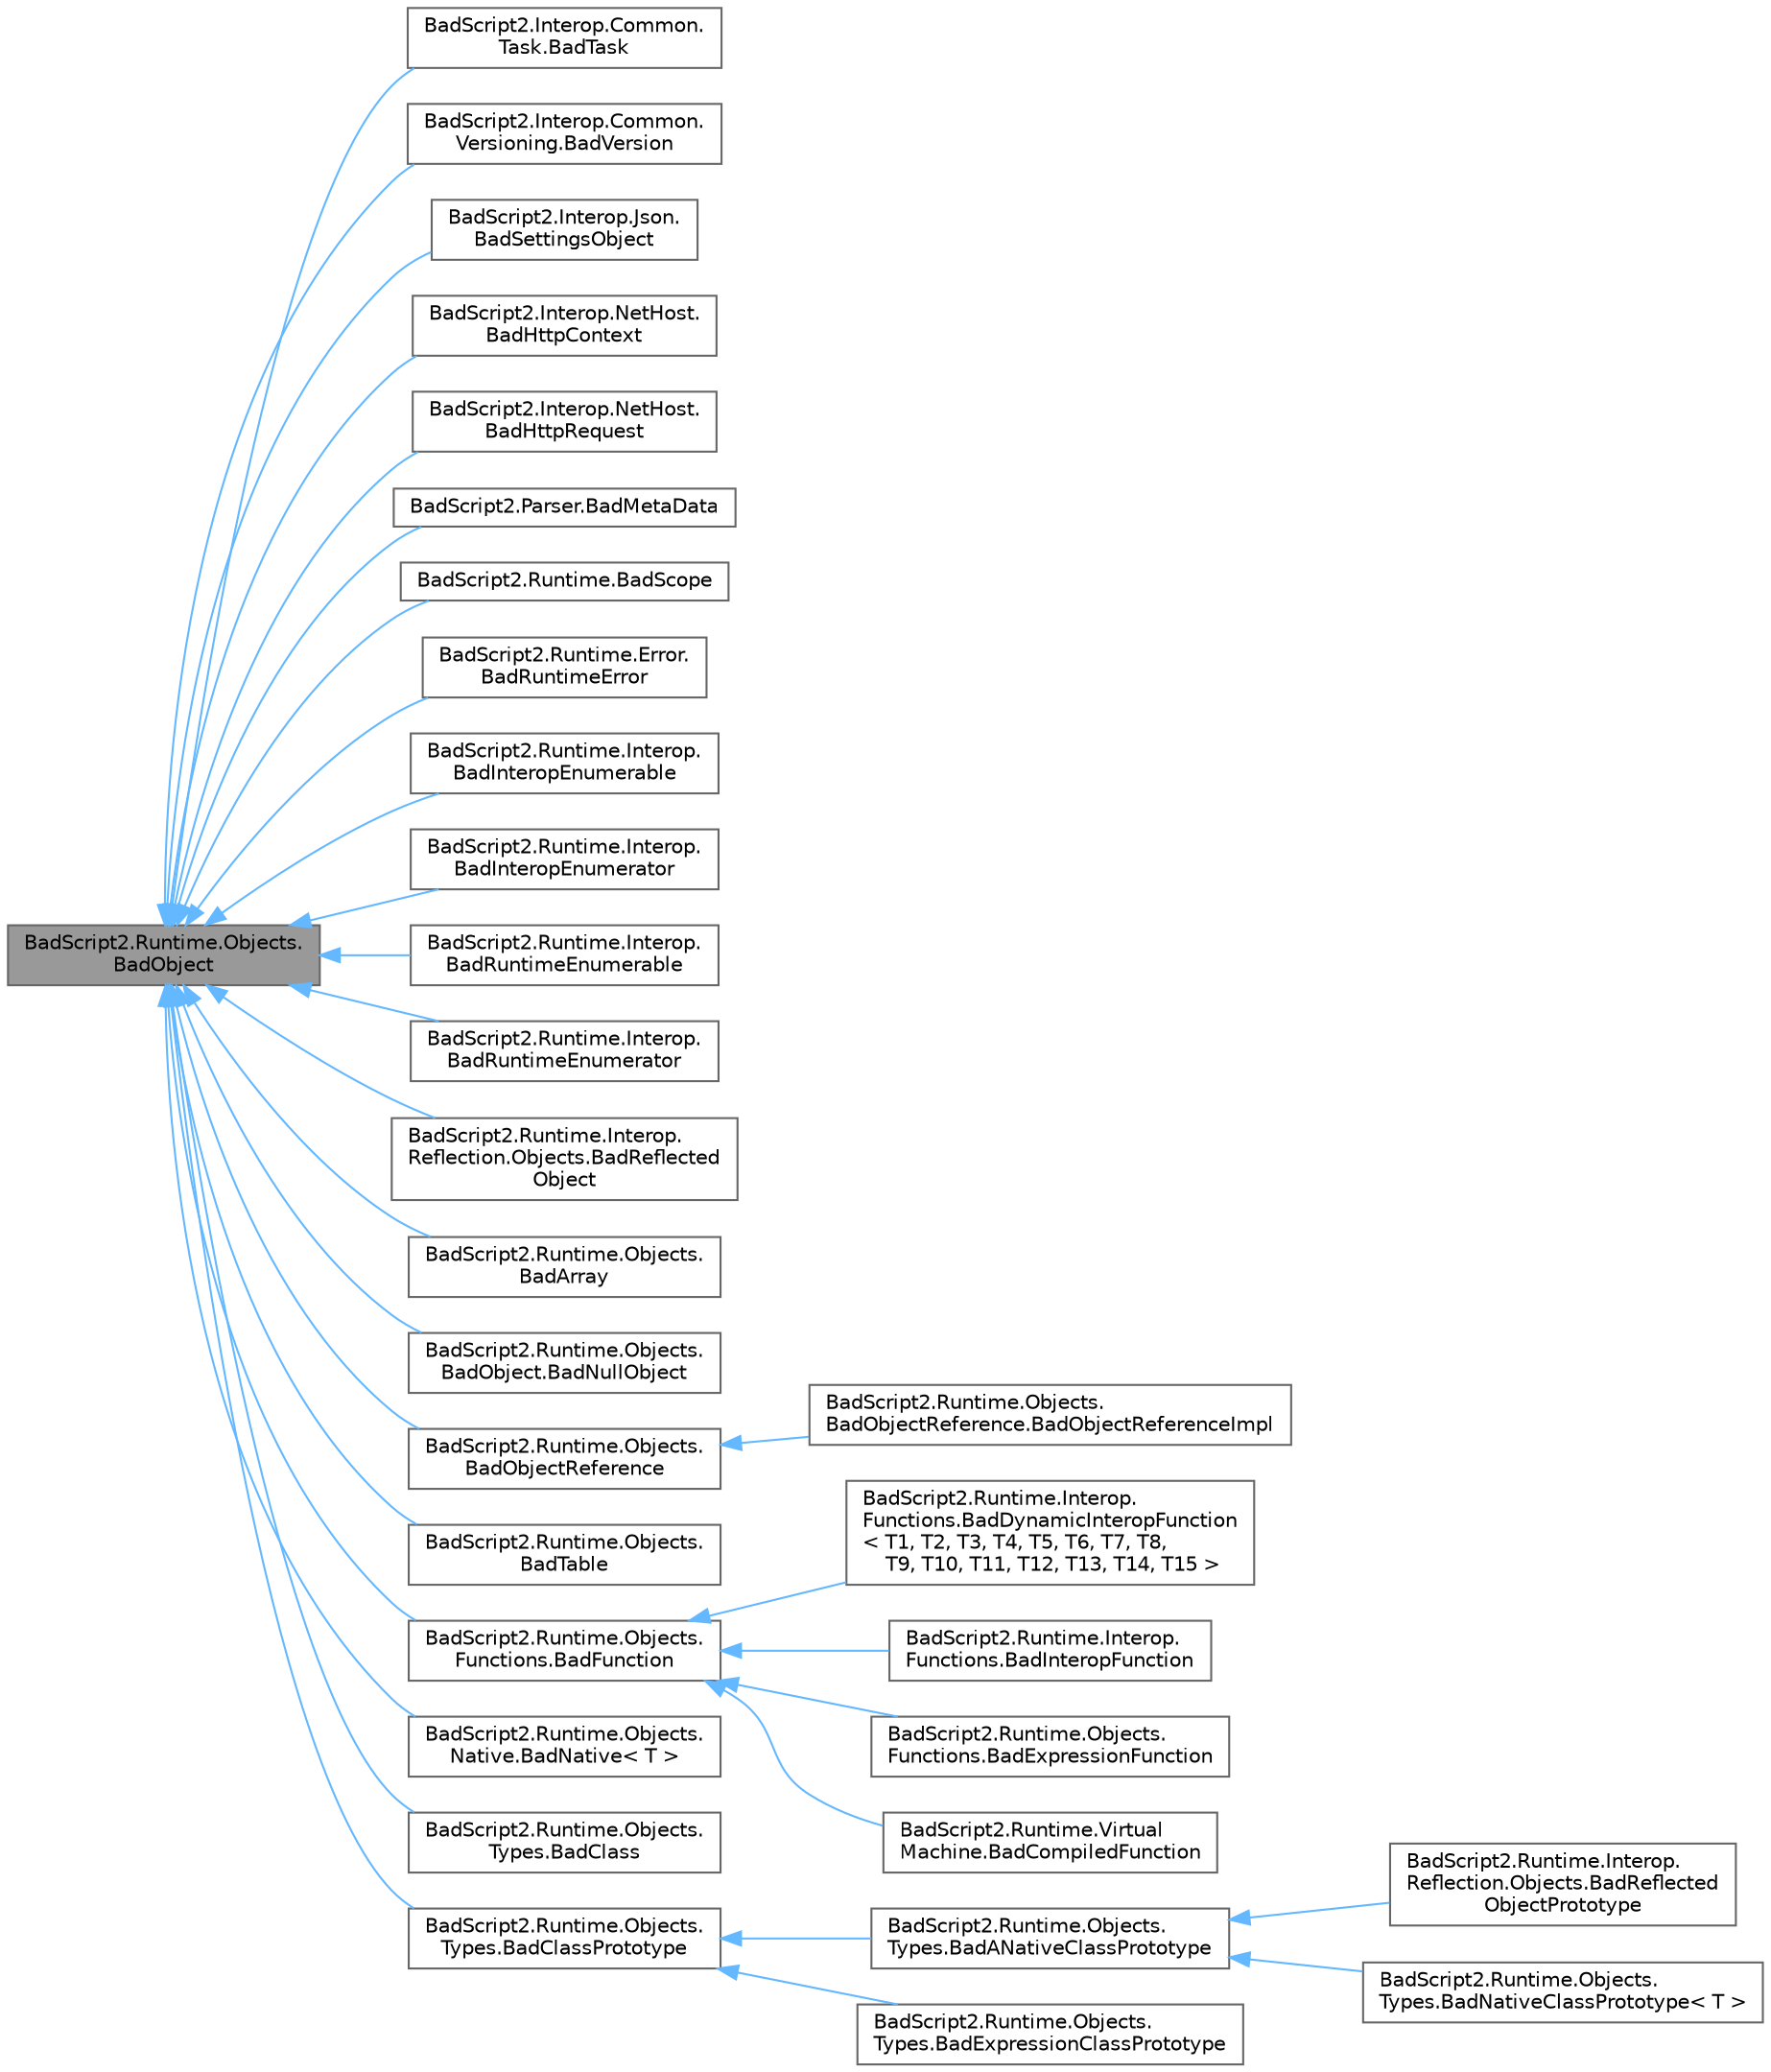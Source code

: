 digraph "BadScript2.Runtime.Objects.BadObject"
{
 // LATEX_PDF_SIZE
  bgcolor="transparent";
  edge [fontname=Helvetica,fontsize=10,labelfontname=Helvetica,labelfontsize=10];
  node [fontname=Helvetica,fontsize=10,shape=box,height=0.2,width=0.4];
  rankdir="LR";
  Node1 [id="Node000001",label="BadScript2.Runtime.Objects.\lBadObject",height=0.2,width=0.4,color="gray40", fillcolor="grey60", style="filled", fontcolor="black",tooltip=" "];
  Node1 -> Node2 [id="edge1_Node000001_Node000002",dir="back",color="steelblue1",style="solid",tooltip=" "];
  Node2 [id="Node000002",label="BadScript2.Interop.Common.\lTask.BadTask",height=0.2,width=0.4,color="gray40", fillcolor="white", style="filled",URL="$class_bad_script2_1_1_interop_1_1_common_1_1_task_1_1_bad_task.html",tooltip="Implements a Task Object."];
  Node1 -> Node3 [id="edge2_Node000001_Node000003",dir="back",color="steelblue1",style="solid",tooltip=" "];
  Node3 [id="Node000003",label="BadScript2.Interop.Common.\lVersioning.BadVersion",height=0.2,width=0.4,color="gray40", fillcolor="white", style="filled",URL="$class_bad_script2_1_1_interop_1_1_common_1_1_versioning_1_1_bad_version.html",tooltip="Implements a Version Object."];
  Node1 -> Node4 [id="edge3_Node000001_Node000004",dir="back",color="steelblue1",style="solid",tooltip=" "];
  Node4 [id="Node000004",label="BadScript2.Interop.Json.\lBadSettingsObject",height=0.2,width=0.4,color="gray40", fillcolor="white", style="filled",URL="$class_bad_script2_1_1_interop_1_1_json_1_1_bad_settings_object.html",tooltip="Implements a Settings Object Wrapper."];
  Node1 -> Node5 [id="edge4_Node000001_Node000005",dir="back",color="steelblue1",style="solid",tooltip=" "];
  Node5 [id="Node000005",label="BadScript2.Interop.NetHost.\lBadHttpContext",height=0.2,width=0.4,color="gray40", fillcolor="white", style="filled",URL="$class_bad_script2_1_1_interop_1_1_net_host_1_1_bad_http_context.html",tooltip=" "];
  Node1 -> Node6 [id="edge5_Node000001_Node000006",dir="back",color="steelblue1",style="solid",tooltip=" "];
  Node6 [id="Node000006",label="BadScript2.Interop.NetHost.\lBadHttpRequest",height=0.2,width=0.4,color="gray40", fillcolor="white", style="filled",URL="$class_bad_script2_1_1_interop_1_1_net_host_1_1_bad_http_request.html",tooltip=" "];
  Node1 -> Node7 [id="edge6_Node000001_Node000007",dir="back",color="steelblue1",style="solid",tooltip=" "];
  Node7 [id="Node000007",label="BadScript2.Parser.BadMetaData",height=0.2,width=0.4,color="gray40", fillcolor="white", style="filled",URL="$class_bad_script2_1_1_parser_1_1_bad_meta_data.html",tooltip=" "];
  Node1 -> Node8 [id="edge7_Node000001_Node000008",dir="back",color="steelblue1",style="solid",tooltip=" "];
  Node8 [id="Node000008",label="BadScript2.Runtime.BadScope",height=0.2,width=0.4,color="gray40", fillcolor="white", style="filled",URL="$class_bad_script2_1_1_runtime_1_1_bad_scope.html",tooltip="Implements the Scope for the Script Engine."];
  Node1 -> Node9 [id="edge8_Node000001_Node000009",dir="back",color="steelblue1",style="solid",tooltip=" "];
  Node9 [id="Node000009",label="BadScript2.Runtime.Error.\lBadRuntimeError",height=0.2,width=0.4,color="gray40", fillcolor="white", style="filled",URL="$class_bad_script2_1_1_runtime_1_1_error_1_1_bad_runtime_error.html",tooltip="Implements the Error Object Type."];
  Node1 -> Node10 [id="edge9_Node000001_Node000010",dir="back",color="steelblue1",style="solid",tooltip=" "];
  Node10 [id="Node000010",label="BadScript2.Runtime.Interop.\lBadInteropEnumerable",height=0.2,width=0.4,color="gray40", fillcolor="white", style="filled",URL="$class_bad_script2_1_1_runtime_1_1_interop_1_1_bad_interop_enumerable.html",tooltip=" "];
  Node1 -> Node11 [id="edge10_Node000001_Node000011",dir="back",color="steelblue1",style="solid",tooltip=" "];
  Node11 [id="Node000011",label="BadScript2.Runtime.Interop.\lBadInteropEnumerator",height=0.2,width=0.4,color="gray40", fillcolor="white", style="filled",URL="$class_bad_script2_1_1_runtime_1_1_interop_1_1_bad_interop_enumerator.html",tooltip="Implements a simple wrapper for C# IEnumerators to be used in BS2."];
  Node1 -> Node12 [id="edge11_Node000001_Node000012",dir="back",color="steelblue1",style="solid",tooltip=" "];
  Node12 [id="Node000012",label="BadScript2.Runtime.Interop.\lBadRuntimeEnumerable",height=0.2,width=0.4,color="gray40", fillcolor="white", style="filled",URL="$class_bad_script2_1_1_runtime_1_1_interop_1_1_bad_runtime_enumerable.html",tooltip=" "];
  Node1 -> Node13 [id="edge12_Node000001_Node000013",dir="back",color="steelblue1",style="solid",tooltip=" "];
  Node13 [id="Node000013",label="BadScript2.Runtime.Interop.\lBadRuntimeEnumerator",height=0.2,width=0.4,color="gray40", fillcolor="white", style="filled",URL="$class_bad_script2_1_1_runtime_1_1_interop_1_1_bad_runtime_enumerator.html",tooltip=" "];
  Node1 -> Node14 [id="edge13_Node000001_Node000014",dir="back",color="steelblue1",style="solid",tooltip=" "];
  Node14 [id="Node000014",label="BadScript2.Runtime.Interop.\lReflection.Objects.BadReflected\lObject",height=0.2,width=0.4,color="gray40", fillcolor="white", style="filled",URL="$class_bad_script2_1_1_runtime_1_1_interop_1_1_reflection_1_1_objects_1_1_bad_reflected_object.html",tooltip=" "];
  Node1 -> Node15 [id="edge14_Node000001_Node000015",dir="back",color="steelblue1",style="solid",tooltip=" "];
  Node15 [id="Node000015",label="BadScript2.Runtime.Objects.\lBadArray",height=0.2,width=0.4,color="gray40", fillcolor="white", style="filled",URL="$class_bad_script2_1_1_runtime_1_1_objects_1_1_bad_array.html",tooltip="Implements a Dynamic List/Array for the BadScript Language."];
  Node1 -> Node16 [id="edge15_Node000001_Node000016",dir="back",color="steelblue1",style="solid",tooltip=" "];
  Node16 [id="Node000016",label="BadScript2.Runtime.Objects.\lBadObject.BadNullObject",height=0.2,width=0.4,color="gray40", fillcolor="white", style="filled",URL="$class_bad_script2_1_1_runtime_1_1_objects_1_1_bad_object_1_1_bad_null_object.html",tooltip="Implementation for the null-value."];
  Node1 -> Node17 [id="edge16_Node000001_Node000017",dir="back",color="steelblue1",style="solid",tooltip=" "];
  Node17 [id="Node000017",label="BadScript2.Runtime.Objects.\lBadObjectReference",height=0.2,width=0.4,color="gray40", fillcolor="white", style="filled",URL="$class_bad_script2_1_1_runtime_1_1_objects_1_1_bad_object_reference.html",tooltip="Implements the base functionality for a BadScript Reference."];
  Node17 -> Node18 [id="edge17_Node000017_Node000018",dir="back",color="steelblue1",style="solid",tooltip=" "];
  Node18 [id="Node000018",label="BadScript2.Runtime.Objects.\lBadObjectReference.BadObjectReferenceImpl",height=0.2,width=0.4,color="gray40", fillcolor="white", style="filled",URL="$class_bad_script2_1_1_runtime_1_1_objects_1_1_bad_object_reference_1_1_bad_object_reference_impl.html",tooltip="Implements a Reference Object."];
  Node1 -> Node19 [id="edge18_Node000001_Node000019",dir="back",color="steelblue1",style="solid",tooltip=" "];
  Node19 [id="Node000019",label="BadScript2.Runtime.Objects.\lBadTable",height=0.2,width=0.4,color="gray40", fillcolor="white", style="filled",URL="$class_bad_script2_1_1_runtime_1_1_objects_1_1_bad_table.html",tooltip="Implements a Table Structure for the BadScript Language."];
  Node1 -> Node20 [id="edge19_Node000001_Node000020",dir="back",color="steelblue1",style="solid",tooltip=" "];
  Node20 [id="Node000020",label="BadScript2.Runtime.Objects.\lFunctions.BadFunction",height=0.2,width=0.4,color="gray40", fillcolor="white", style="filled",URL="$class_bad_script2_1_1_runtime_1_1_objects_1_1_functions_1_1_bad_function.html",tooltip="Implements a function that can be called from the script."];
  Node20 -> Node21 [id="edge20_Node000020_Node000021",dir="back",color="steelblue1",style="solid",tooltip=" "];
  Node21 [id="Node000021",label="BadScript2.Runtime.Interop.\lFunctions.BadDynamicInteropFunction\l\< T1, T2, T3, T4, T5, T6, T7, T8,\l T9, T10, T11, T12, T13, T14, T15 \>",height=0.2,width=0.4,color="gray40", fillcolor="white", style="filled",URL="$class_bad_script2_1_1_runtime_1_1_interop_1_1_functions_1_1_bad_dynamic_interop_function.html",tooltip=" "];
  Node20 -> Node22 [id="edge21_Node000020_Node000022",dir="back",color="steelblue1",style="solid",tooltip=" "];
  Node22 [id="Node000022",label="BadScript2.Runtime.Interop.\lFunctions.BadInteropFunction",height=0.2,width=0.4,color="gray40", fillcolor="white", style="filled",URL="$class_bad_script2_1_1_runtime_1_1_interop_1_1_functions_1_1_bad_interop_function.html",tooltip=" "];
  Node20 -> Node23 [id="edge22_Node000020_Node000023",dir="back",color="steelblue1",style="solid",tooltip=" "];
  Node23 [id="Node000023",label="BadScript2.Runtime.Objects.\lFunctions.BadExpressionFunction",height=0.2,width=0.4,color="gray40", fillcolor="white", style="filled",URL="$class_bad_script2_1_1_runtime_1_1_objects_1_1_functions_1_1_bad_expression_function.html",tooltip="The Expression Function Implementation used if a function gets defined in the Source Code."];
  Node20 -> Node24 [id="edge23_Node000020_Node000024",dir="back",color="steelblue1",style="solid",tooltip=" "];
  Node24 [id="Node000024",label="BadScript2.Runtime.Virtual\lMachine.BadCompiledFunction",height=0.2,width=0.4,color="gray40", fillcolor="white", style="filled",URL="$class_bad_script2_1_1_runtime_1_1_virtual_machine_1_1_bad_compiled_function.html",tooltip=" "];
  Node1 -> Node25 [id="edge24_Node000001_Node000025",dir="back",color="steelblue1",style="solid",tooltip=" "];
  Node25 [id="Node000025",label="BadScript2.Runtime.Objects.\lNative.BadNative\< T \>",height=0.2,width=0.4,color="gray40", fillcolor="white", style="filled",URL="$class_bad_script2_1_1_runtime_1_1_objects_1_1_native_1_1_bad_native.html",tooltip="Implements a Native Type."];
  Node1 -> Node26 [id="edge25_Node000001_Node000026",dir="back",color="steelblue1",style="solid",tooltip=" "];
  Node26 [id="Node000026",label="BadScript2.Runtime.Objects.\lTypes.BadClass",height=0.2,width=0.4,color="gray40", fillcolor="white", style="filled",URL="$class_bad_script2_1_1_runtime_1_1_objects_1_1_types_1_1_bad_class.html",tooltip="Implements a Type Instance in the BadScript Language."];
  Node1 -> Node27 [id="edge26_Node000001_Node000027",dir="back",color="steelblue1",style="solid",tooltip=" "];
  Node27 [id="Node000027",label="BadScript2.Runtime.Objects.\lTypes.BadClassPrototype",height=0.2,width=0.4,color="gray40", fillcolor="white", style="filled",URL="$class_bad_script2_1_1_runtime_1_1_objects_1_1_types_1_1_bad_class_prototype.html",tooltip="Implements a Class Prototype for the BadScript Language."];
  Node27 -> Node28 [id="edge27_Node000027_Node000028",dir="back",color="steelblue1",style="solid",tooltip=" "];
  Node28 [id="Node000028",label="BadScript2.Runtime.Objects.\lTypes.BadANativeClassPrototype",height=0.2,width=0.4,color="gray40", fillcolor="white", style="filled",URL="$class_bad_script2_1_1_runtime_1_1_objects_1_1_types_1_1_bad_a_native_class_prototype.html",tooltip="Implements a Native Class Prototype."];
  Node28 -> Node29 [id="edge28_Node000028_Node000029",dir="back",color="steelblue1",style="solid",tooltip=" "];
  Node29 [id="Node000029",label="BadScript2.Runtime.Interop.\lReflection.Objects.BadReflected\lObjectPrototype",height=0.2,width=0.4,color="gray40", fillcolor="white", style="filled",URL="$class_bad_script2_1_1_runtime_1_1_interop_1_1_reflection_1_1_objects_1_1_bad_reflected_object_prototype.html",tooltip=" "];
  Node28 -> Node30 [id="edge29_Node000028_Node000030",dir="back",color="steelblue1",style="solid",tooltip=" "];
  Node30 [id="Node000030",label="BadScript2.Runtime.Objects.\lTypes.BadNativeClassPrototype\< T \>",height=0.2,width=0.4,color="gray40", fillcolor="white", style="filled",URL="$class_bad_script2_1_1_runtime_1_1_objects_1_1_types_1_1_bad_native_class_prototype.html",tooltip="Implements a Native Class Prototype."];
  Node27 -> Node31 [id="edge30_Node000027_Node000031",dir="back",color="steelblue1",style="solid",tooltip=" "];
  Node31 [id="Node000031",label="BadScript2.Runtime.Objects.\lTypes.BadExpressionClassPrototype",height=0.2,width=0.4,color="gray40", fillcolor="white", style="filled",URL="$class_bad_script2_1_1_runtime_1_1_objects_1_1_types_1_1_bad_expression_class_prototype.html",tooltip="Implements a Class Prototype created from Bad Expressions(e.g. Source Code)"];
}
